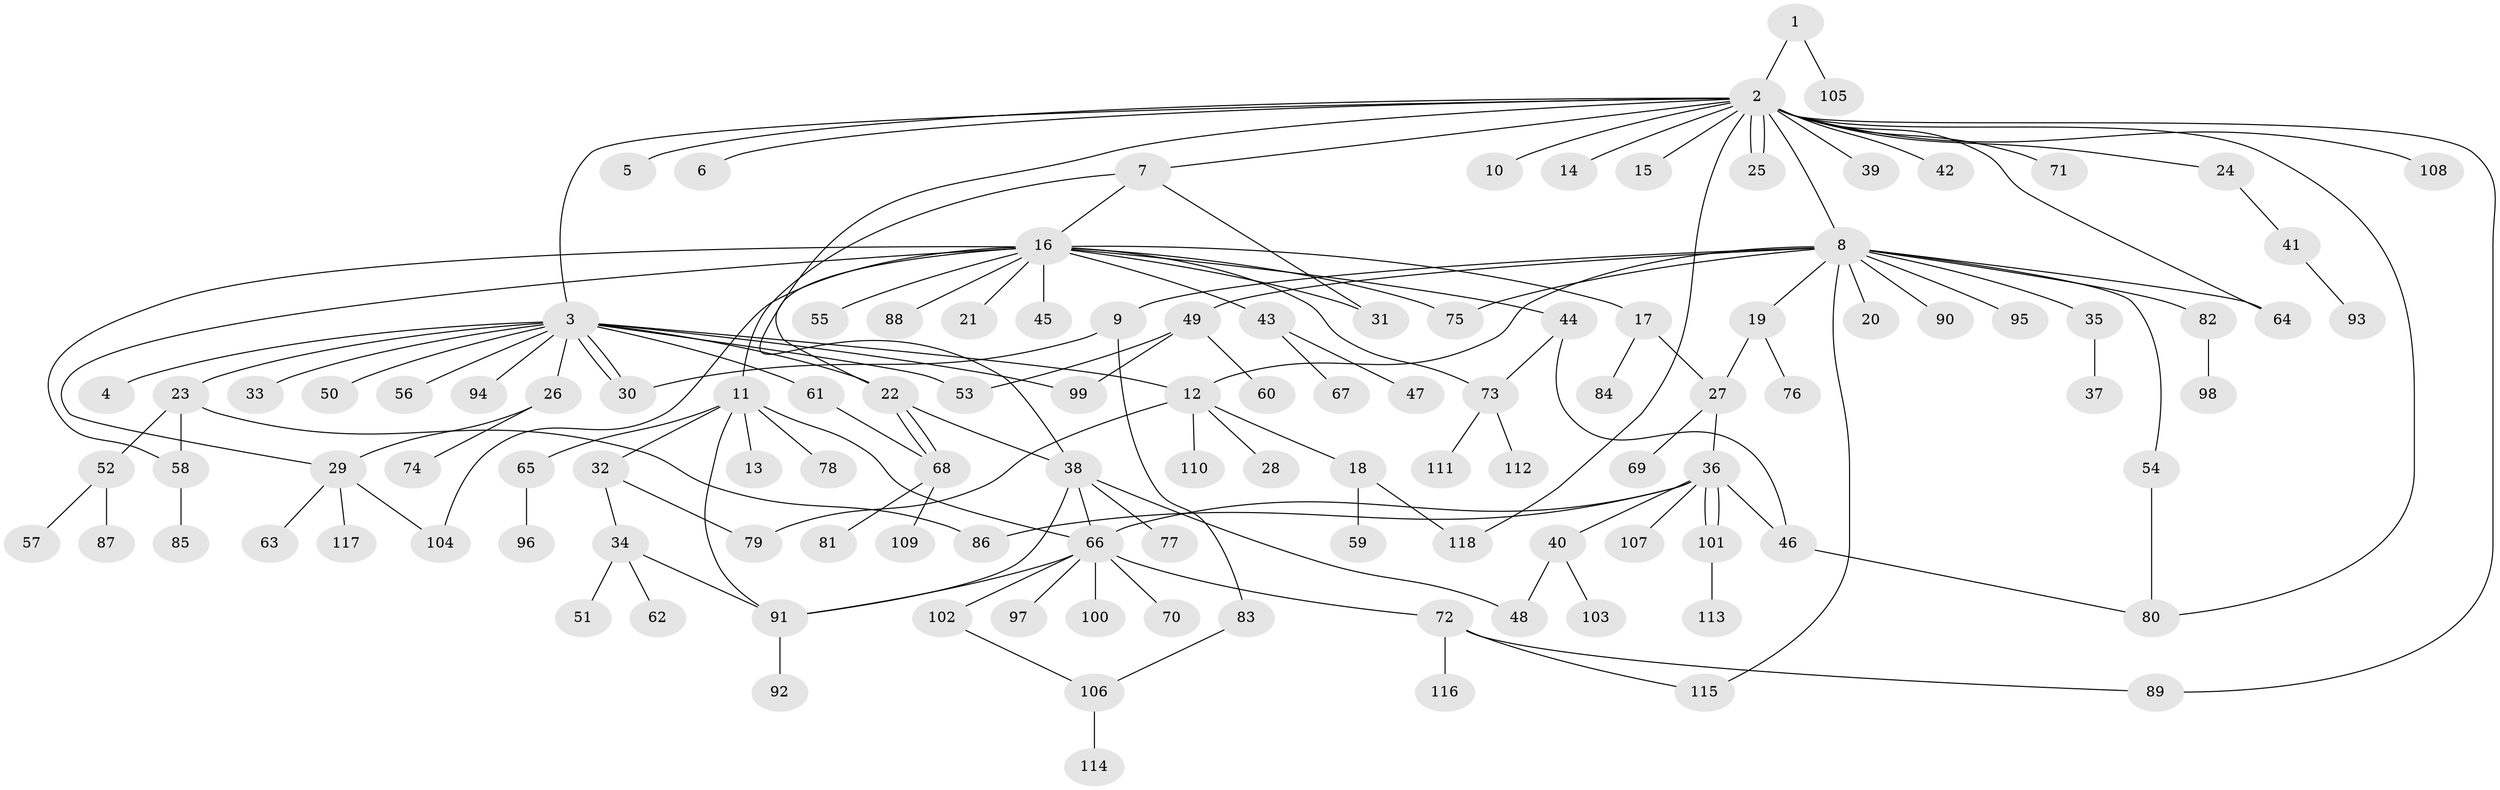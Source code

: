 // coarse degree distribution, {1: 0.25, 8: 0.05555555555555555, 7: 0.05555555555555555, 4: 0.1111111111111111, 11: 0.027777777777777776, 3: 0.1388888888888889, 2: 0.2222222222222222, 5: 0.08333333333333333, 6: 0.05555555555555555}
// Generated by graph-tools (version 1.1) at 2025/50/03/04/25 22:50:15]
// undirected, 118 vertices, 151 edges
graph export_dot {
  node [color=gray90,style=filled];
  1;
  2;
  3;
  4;
  5;
  6;
  7;
  8;
  9;
  10;
  11;
  12;
  13;
  14;
  15;
  16;
  17;
  18;
  19;
  20;
  21;
  22;
  23;
  24;
  25;
  26;
  27;
  28;
  29;
  30;
  31;
  32;
  33;
  34;
  35;
  36;
  37;
  38;
  39;
  40;
  41;
  42;
  43;
  44;
  45;
  46;
  47;
  48;
  49;
  50;
  51;
  52;
  53;
  54;
  55;
  56;
  57;
  58;
  59;
  60;
  61;
  62;
  63;
  64;
  65;
  66;
  67;
  68;
  69;
  70;
  71;
  72;
  73;
  74;
  75;
  76;
  77;
  78;
  79;
  80;
  81;
  82;
  83;
  84;
  85;
  86;
  87;
  88;
  89;
  90;
  91;
  92;
  93;
  94;
  95;
  96;
  97;
  98;
  99;
  100;
  101;
  102;
  103;
  104;
  105;
  106;
  107;
  108;
  109;
  110;
  111;
  112;
  113;
  114;
  115;
  116;
  117;
  118;
  1 -- 2;
  1 -- 105;
  2 -- 3;
  2 -- 5;
  2 -- 6;
  2 -- 7;
  2 -- 8;
  2 -- 10;
  2 -- 14;
  2 -- 15;
  2 -- 24;
  2 -- 25;
  2 -- 25;
  2 -- 38;
  2 -- 39;
  2 -- 42;
  2 -- 64;
  2 -- 71;
  2 -- 80;
  2 -- 89;
  2 -- 108;
  2 -- 118;
  3 -- 4;
  3 -- 12;
  3 -- 22;
  3 -- 23;
  3 -- 26;
  3 -- 30;
  3 -- 30;
  3 -- 33;
  3 -- 50;
  3 -- 53;
  3 -- 56;
  3 -- 61;
  3 -- 94;
  3 -- 99;
  7 -- 11;
  7 -- 16;
  7 -- 31;
  8 -- 9;
  8 -- 12;
  8 -- 19;
  8 -- 20;
  8 -- 35;
  8 -- 49;
  8 -- 54;
  8 -- 64;
  8 -- 75;
  8 -- 82;
  8 -- 90;
  8 -- 95;
  8 -- 115;
  9 -- 30;
  9 -- 83;
  11 -- 13;
  11 -- 32;
  11 -- 65;
  11 -- 66;
  11 -- 78;
  11 -- 91;
  12 -- 18;
  12 -- 28;
  12 -- 79;
  12 -- 110;
  16 -- 17;
  16 -- 21;
  16 -- 22;
  16 -- 29;
  16 -- 31;
  16 -- 43;
  16 -- 44;
  16 -- 45;
  16 -- 55;
  16 -- 58;
  16 -- 73;
  16 -- 75;
  16 -- 88;
  16 -- 104;
  17 -- 27;
  17 -- 84;
  18 -- 59;
  18 -- 118;
  19 -- 27;
  19 -- 76;
  22 -- 38;
  22 -- 68;
  22 -- 68;
  23 -- 52;
  23 -- 58;
  23 -- 86;
  24 -- 41;
  26 -- 29;
  26 -- 74;
  27 -- 36;
  27 -- 69;
  29 -- 63;
  29 -- 104;
  29 -- 117;
  32 -- 34;
  32 -- 79;
  34 -- 51;
  34 -- 62;
  34 -- 91;
  35 -- 37;
  36 -- 40;
  36 -- 46;
  36 -- 66;
  36 -- 86;
  36 -- 101;
  36 -- 101;
  36 -- 107;
  38 -- 48;
  38 -- 66;
  38 -- 77;
  38 -- 91;
  40 -- 48;
  40 -- 103;
  41 -- 93;
  43 -- 47;
  43 -- 67;
  44 -- 46;
  44 -- 73;
  46 -- 80;
  49 -- 53;
  49 -- 60;
  49 -- 99;
  52 -- 57;
  52 -- 87;
  54 -- 80;
  58 -- 85;
  61 -- 68;
  65 -- 96;
  66 -- 70;
  66 -- 72;
  66 -- 91;
  66 -- 97;
  66 -- 100;
  66 -- 102;
  68 -- 81;
  68 -- 109;
  72 -- 89;
  72 -- 115;
  72 -- 116;
  73 -- 111;
  73 -- 112;
  82 -- 98;
  83 -- 106;
  91 -- 92;
  101 -- 113;
  102 -- 106;
  106 -- 114;
}
